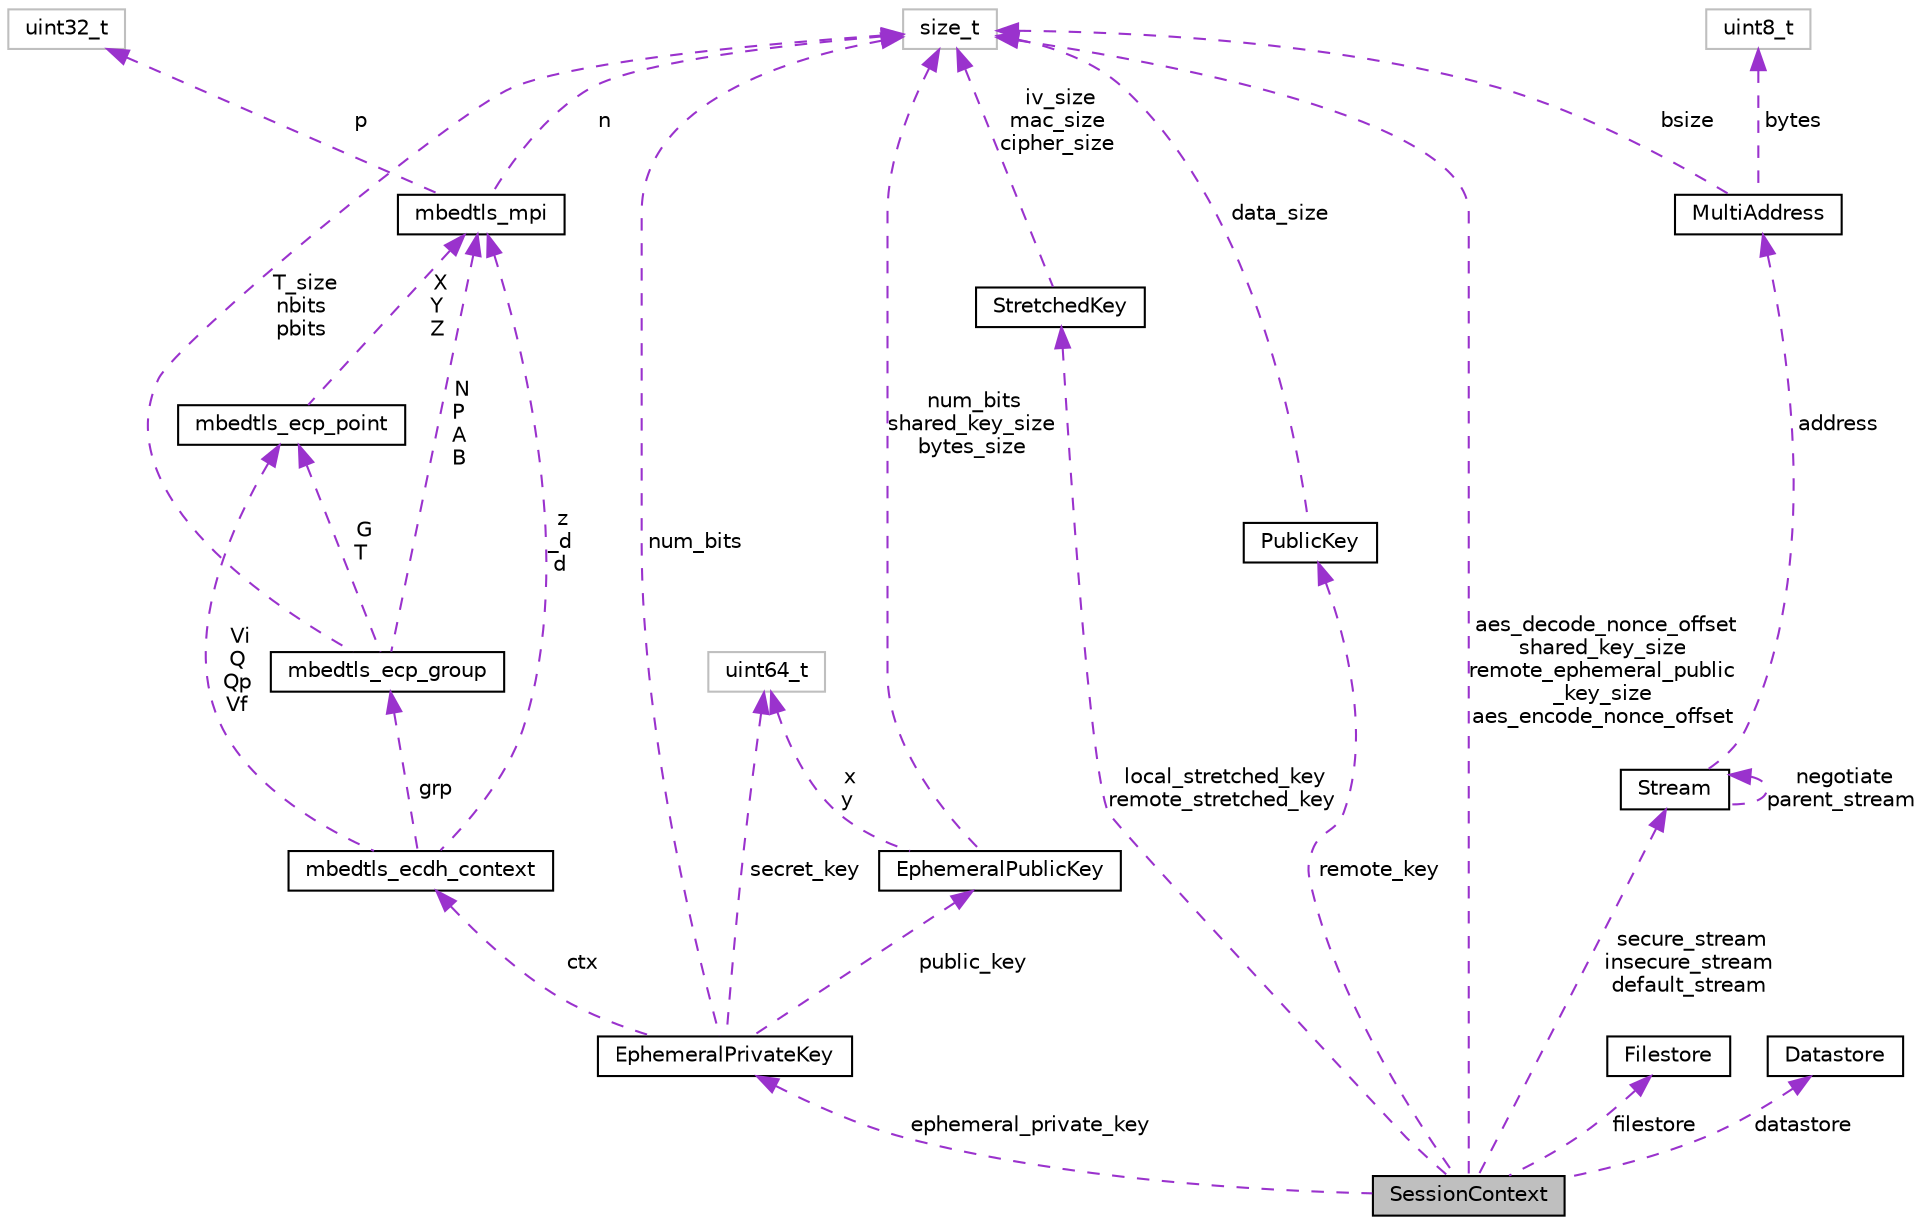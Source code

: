 digraph "SessionContext"
{
  edge [fontname="Helvetica",fontsize="10",labelfontname="Helvetica",labelfontsize="10"];
  node [fontname="Helvetica",fontsize="10",shape=record];
  Node1 [label="SessionContext",height=0.2,width=0.4,color="black", fillcolor="grey75", style="filled", fontcolor="black"];
  Node2 -> Node1 [dir="back",color="darkorchid3",fontsize="10",style="dashed",label=" ephemeral_private_key" ,fontname="Helvetica"];
  Node2 [label="EphemeralPrivateKey",height=0.2,width=0.4,color="black", fillcolor="white", style="filled",URL="$struct_ephemeral_private_key.html"];
  Node3 -> Node2 [dir="back",color="darkorchid3",fontsize="10",style="dashed",label=" secret_key" ,fontname="Helvetica"];
  Node3 [label="uint64_t",height=0.2,width=0.4,color="grey75", fillcolor="white", style="filled"];
  Node4 -> Node2 [dir="back",color="darkorchid3",fontsize="10",style="dashed",label=" public_key" ,fontname="Helvetica"];
  Node4 [label="EphemeralPublicKey",height=0.2,width=0.4,color="black", fillcolor="white", style="filled",URL="$struct_ephemeral_public_key.html"];
  Node3 -> Node4 [dir="back",color="darkorchid3",fontsize="10",style="dashed",label=" x\ny" ,fontname="Helvetica"];
  Node5 -> Node4 [dir="back",color="darkorchid3",fontsize="10",style="dashed",label=" num_bits\nshared_key_size\nbytes_size" ,fontname="Helvetica"];
  Node5 [label="size_t",height=0.2,width=0.4,color="grey75", fillcolor="white", style="filled"];
  Node5 -> Node2 [dir="back",color="darkorchid3",fontsize="10",style="dashed",label=" num_bits" ,fontname="Helvetica"];
  Node6 -> Node2 [dir="back",color="darkorchid3",fontsize="10",style="dashed",label=" ctx" ,fontname="Helvetica"];
  Node6 [label="mbedtls_ecdh_context",height=0.2,width=0.4,color="black", fillcolor="white", style="filled",URL="$structmbedtls__ecdh__context.html",tooltip="ECDH context structure. "];
  Node7 -> Node6 [dir="back",color="darkorchid3",fontsize="10",style="dashed",label=" grp" ,fontname="Helvetica"];
  Node7 [label="mbedtls_ecp_group",height=0.2,width=0.4,color="black", fillcolor="white", style="filled",URL="$structmbedtls__ecp__group.html",tooltip="ECP group structure. "];
  Node5 -> Node7 [dir="back",color="darkorchid3",fontsize="10",style="dashed",label=" T_size\nnbits\npbits" ,fontname="Helvetica"];
  Node8 -> Node7 [dir="back",color="darkorchid3",fontsize="10",style="dashed",label=" G\nT" ,fontname="Helvetica"];
  Node8 [label="mbedtls_ecp_point",height=0.2,width=0.4,color="black", fillcolor="white", style="filled",URL="$structmbedtls__ecp__point.html",tooltip="ECP point structure (jacobian coordinates) "];
  Node9 -> Node8 [dir="back",color="darkorchid3",fontsize="10",style="dashed",label=" X\nY\nZ" ,fontname="Helvetica"];
  Node9 [label="mbedtls_mpi",height=0.2,width=0.4,color="black", fillcolor="white", style="filled",URL="$structmbedtls__mpi.html",tooltip="MPI structure. "];
  Node10 -> Node9 [dir="back",color="darkorchid3",fontsize="10",style="dashed",label=" p" ,fontname="Helvetica"];
  Node10 [label="uint32_t",height=0.2,width=0.4,color="grey75", fillcolor="white", style="filled"];
  Node5 -> Node9 [dir="back",color="darkorchid3",fontsize="10",style="dashed",label=" n" ,fontname="Helvetica"];
  Node9 -> Node7 [dir="back",color="darkorchid3",fontsize="10",style="dashed",label=" N\nP\nA\nB" ,fontname="Helvetica"];
  Node8 -> Node6 [dir="back",color="darkorchid3",fontsize="10",style="dashed",label=" Vi\nQ\nQp\nVf" ,fontname="Helvetica"];
  Node9 -> Node6 [dir="back",color="darkorchid3",fontsize="10",style="dashed",label=" z\n_d\nd" ,fontname="Helvetica"];
  Node11 -> Node1 [dir="back",color="darkorchid3",fontsize="10",style="dashed",label=" local_stretched_key\nremote_stretched_key" ,fontname="Helvetica"];
  Node11 [label="StretchedKey",height=0.2,width=0.4,color="black", fillcolor="white", style="filled",URL="$struct_stretched_key.html"];
  Node5 -> Node11 [dir="back",color="darkorchid3",fontsize="10",style="dashed",label=" iv_size\nmac_size\ncipher_size" ,fontname="Helvetica"];
  Node12 -> Node1 [dir="back",color="darkorchid3",fontsize="10",style="dashed",label=" remote_key" ,fontname="Helvetica"];
  Node12 [label="PublicKey",height=0.2,width=0.4,color="black", fillcolor="white", style="filled",URL="$struct_public_key.html"];
  Node5 -> Node12 [dir="back",color="darkorchid3",fontsize="10",style="dashed",label=" data_size" ,fontname="Helvetica"];
  Node13 -> Node1 [dir="back",color="darkorchid3",fontsize="10",style="dashed",label=" filestore" ,fontname="Helvetica"];
  Node13 [label="Filestore",height=0.2,width=0.4,color="black", fillcolor="white", style="filled",URL="$struct_filestore.html"];
  Node5 -> Node1 [dir="back",color="darkorchid3",fontsize="10",style="dashed",label=" aes_decode_nonce_offset\nshared_key_size\nremote_ephemeral_public\l_key_size\naes_encode_nonce_offset" ,fontname="Helvetica"];
  Node14 -> Node1 [dir="back",color="darkorchid3",fontsize="10",style="dashed",label=" datastore" ,fontname="Helvetica"];
  Node14 [label="Datastore",height=0.2,width=0.4,color="black", fillcolor="white", style="filled",URL="$struct_datastore.html"];
  Node15 -> Node1 [dir="back",color="darkorchid3",fontsize="10",style="dashed",label=" secure_stream\ninsecure_stream\ndefault_stream" ,fontname="Helvetica"];
  Node15 [label="Stream",height=0.2,width=0.4,color="black", fillcolor="white", style="filled",URL="$struct_stream.html"];
  Node16 -> Node15 [dir="back",color="darkorchid3",fontsize="10",style="dashed",label=" address" ,fontname="Helvetica"];
  Node16 [label="MultiAddress",height=0.2,width=0.4,color="black", fillcolor="white", style="filled",URL="$struct_multi_address.html"];
  Node17 -> Node16 [dir="back",color="darkorchid3",fontsize="10",style="dashed",label=" bytes" ,fontname="Helvetica"];
  Node17 [label="uint8_t",height=0.2,width=0.4,color="grey75", fillcolor="white", style="filled"];
  Node5 -> Node16 [dir="back",color="darkorchid3",fontsize="10",style="dashed",label=" bsize" ,fontname="Helvetica"];
  Node15 -> Node15 [dir="back",color="darkorchid3",fontsize="10",style="dashed",label=" negotiate\nparent_stream" ,fontname="Helvetica"];
}
